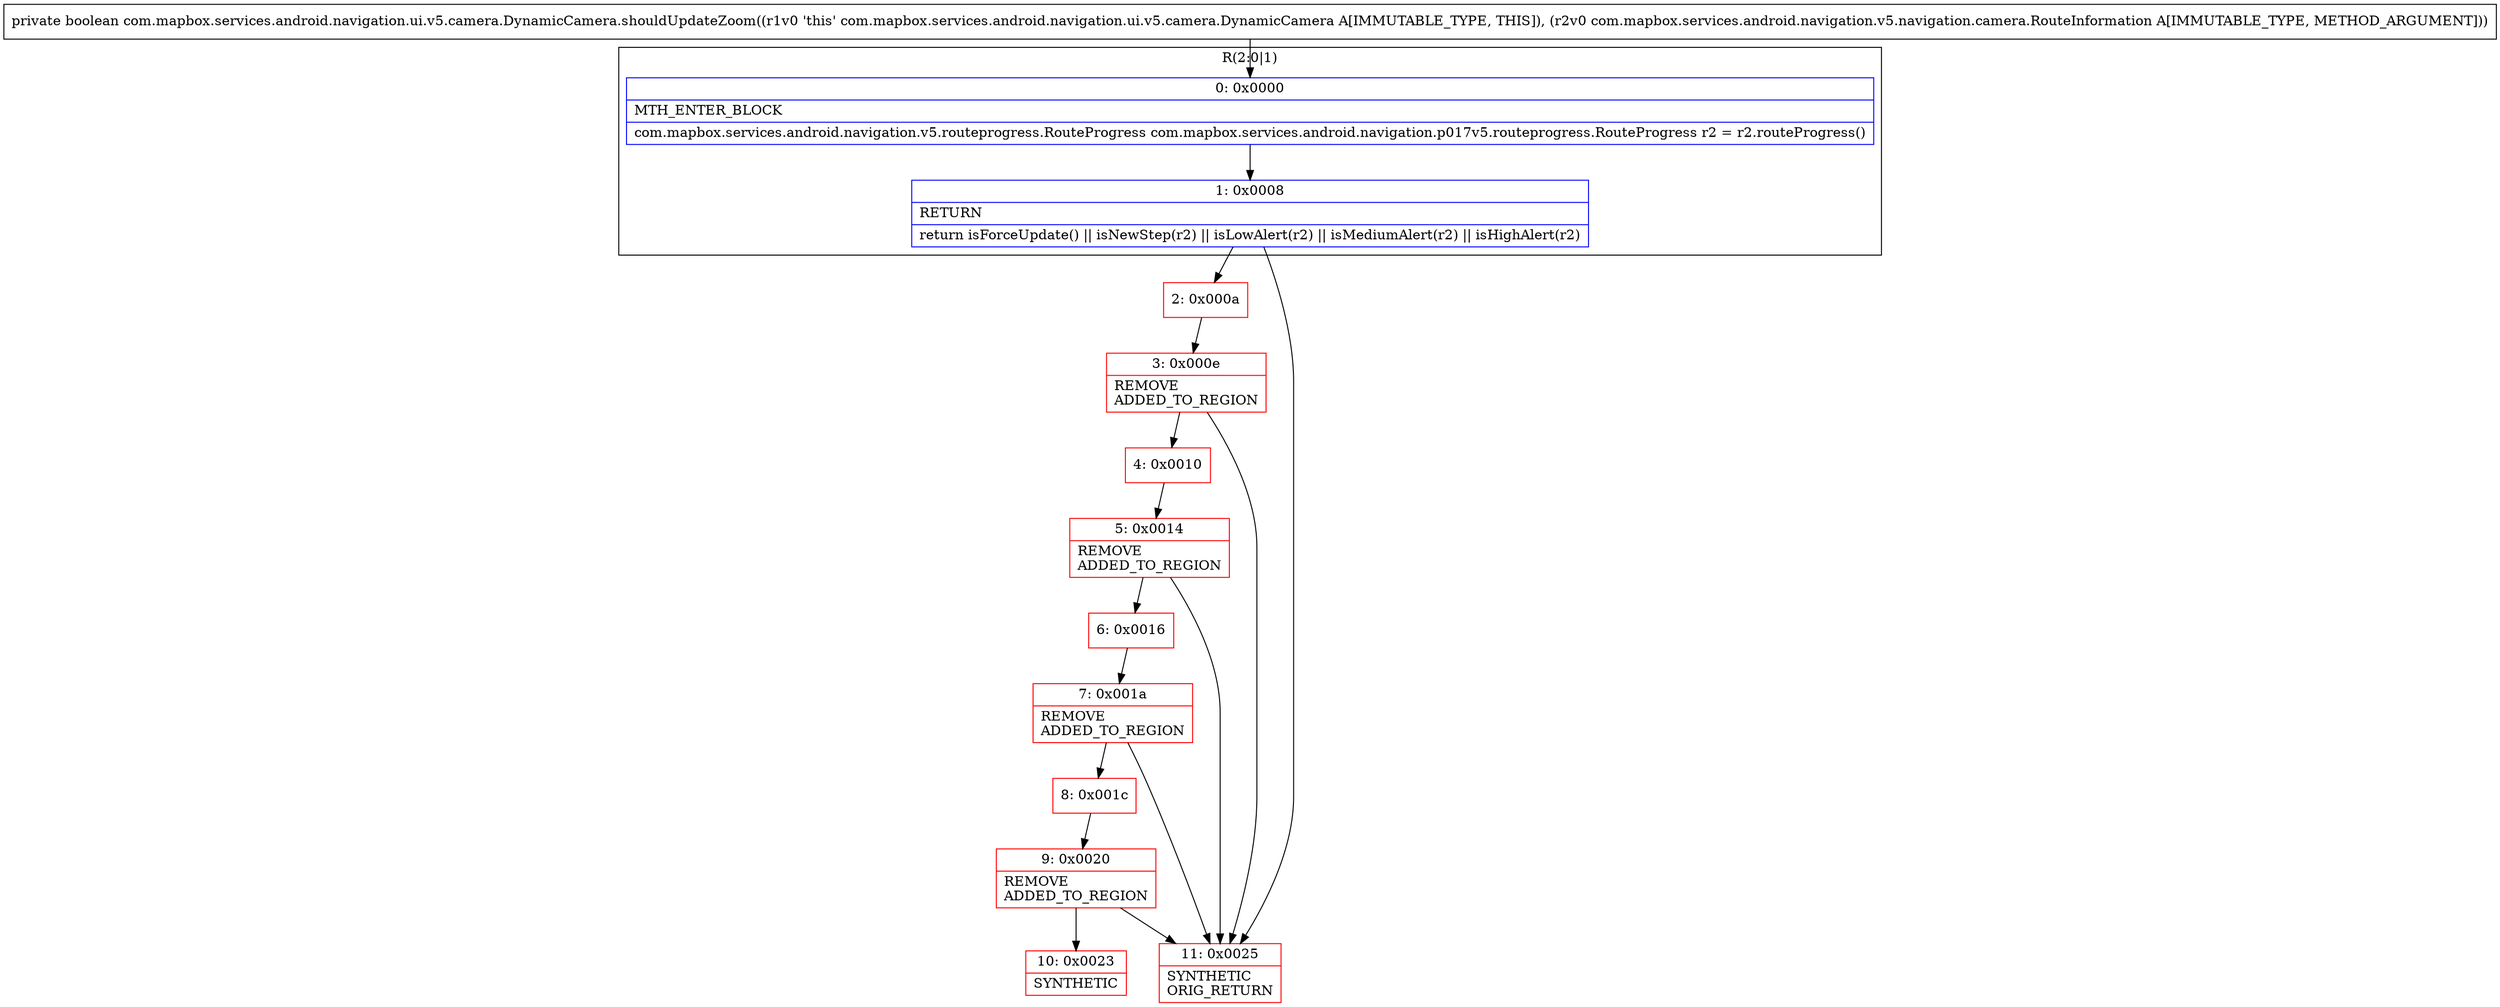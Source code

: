 digraph "CFG forcom.mapbox.services.android.navigation.ui.v5.camera.DynamicCamera.shouldUpdateZoom(Lcom\/mapbox\/services\/android\/navigation\/v5\/navigation\/camera\/RouteInformation;)Z" {
subgraph cluster_Region_1639463863 {
label = "R(2:0|1)";
node [shape=record,color=blue];
Node_0 [shape=record,label="{0\:\ 0x0000|MTH_ENTER_BLOCK\l|com.mapbox.services.android.navigation.v5.routeprogress.RouteProgress com.mapbox.services.android.navigation.p017v5.routeprogress.RouteProgress r2 = r2.routeProgress()\l}"];
Node_1 [shape=record,label="{1\:\ 0x0008|RETURN\l|return isForceUpdate() \|\| isNewStep(r2) \|\| isLowAlert(r2) \|\| isMediumAlert(r2) \|\| isHighAlert(r2)\l}"];
}
Node_2 [shape=record,color=red,label="{2\:\ 0x000a}"];
Node_3 [shape=record,color=red,label="{3\:\ 0x000e|REMOVE\lADDED_TO_REGION\l}"];
Node_4 [shape=record,color=red,label="{4\:\ 0x0010}"];
Node_5 [shape=record,color=red,label="{5\:\ 0x0014|REMOVE\lADDED_TO_REGION\l}"];
Node_6 [shape=record,color=red,label="{6\:\ 0x0016}"];
Node_7 [shape=record,color=red,label="{7\:\ 0x001a|REMOVE\lADDED_TO_REGION\l}"];
Node_8 [shape=record,color=red,label="{8\:\ 0x001c}"];
Node_9 [shape=record,color=red,label="{9\:\ 0x0020|REMOVE\lADDED_TO_REGION\l}"];
Node_10 [shape=record,color=red,label="{10\:\ 0x0023|SYNTHETIC\l}"];
Node_11 [shape=record,color=red,label="{11\:\ 0x0025|SYNTHETIC\lORIG_RETURN\l}"];
MethodNode[shape=record,label="{private boolean com.mapbox.services.android.navigation.ui.v5.camera.DynamicCamera.shouldUpdateZoom((r1v0 'this' com.mapbox.services.android.navigation.ui.v5.camera.DynamicCamera A[IMMUTABLE_TYPE, THIS]), (r2v0 com.mapbox.services.android.navigation.v5.navigation.camera.RouteInformation A[IMMUTABLE_TYPE, METHOD_ARGUMENT])) }"];
MethodNode -> Node_0;
Node_0 -> Node_1;
Node_1 -> Node_2;
Node_1 -> Node_11;
Node_2 -> Node_3;
Node_3 -> Node_4;
Node_3 -> Node_11;
Node_4 -> Node_5;
Node_5 -> Node_6;
Node_5 -> Node_11;
Node_6 -> Node_7;
Node_7 -> Node_8;
Node_7 -> Node_11;
Node_8 -> Node_9;
Node_9 -> Node_10;
Node_9 -> Node_11;
}

